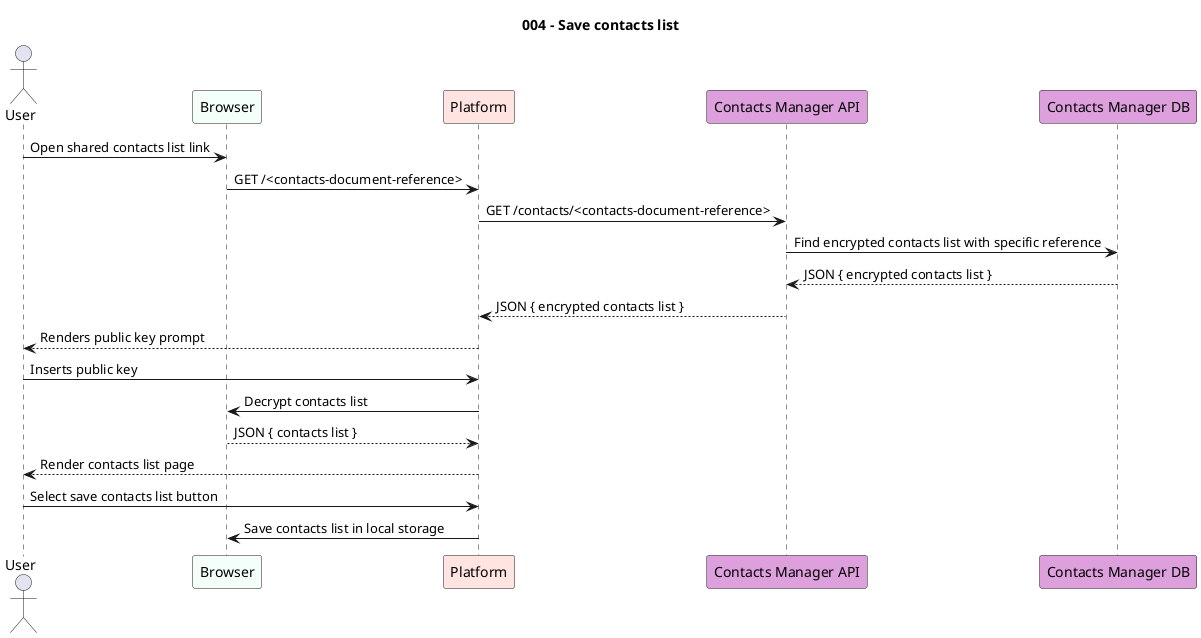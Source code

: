 @startuml 004-save-contacts-list

title "004 - Save contacts list"

actor User
participant Browser #MintCream
participant "Platform" as PL #MistyRose
participant "Contacts Manager API" as CNT #Plum
participant "Contacts Manager DB" as CNT_DB #Plum

User -> Browser: Open shared contacts list link
Browser -> PL: GET /<contacts-document-reference>
PL -> CNT: GET /contacts/<contacts-document-reference>
CNT -> CNT_DB: Find encrypted contacts list with specific reference
CNT_DB --> CNT: JSON { encrypted contacts list }
CNT --> PL: JSON { encrypted contacts list }
PL --> User: Renders public key prompt

User -> PL: Inserts public key
PL -> Browser: Decrypt contacts list
Browser --> PL: JSON { contacts list }
PL --> User: Render contacts list page

User -> PL: Select save contacts list button
PL -> Browser: Save contacts list in local storage

@enduml
